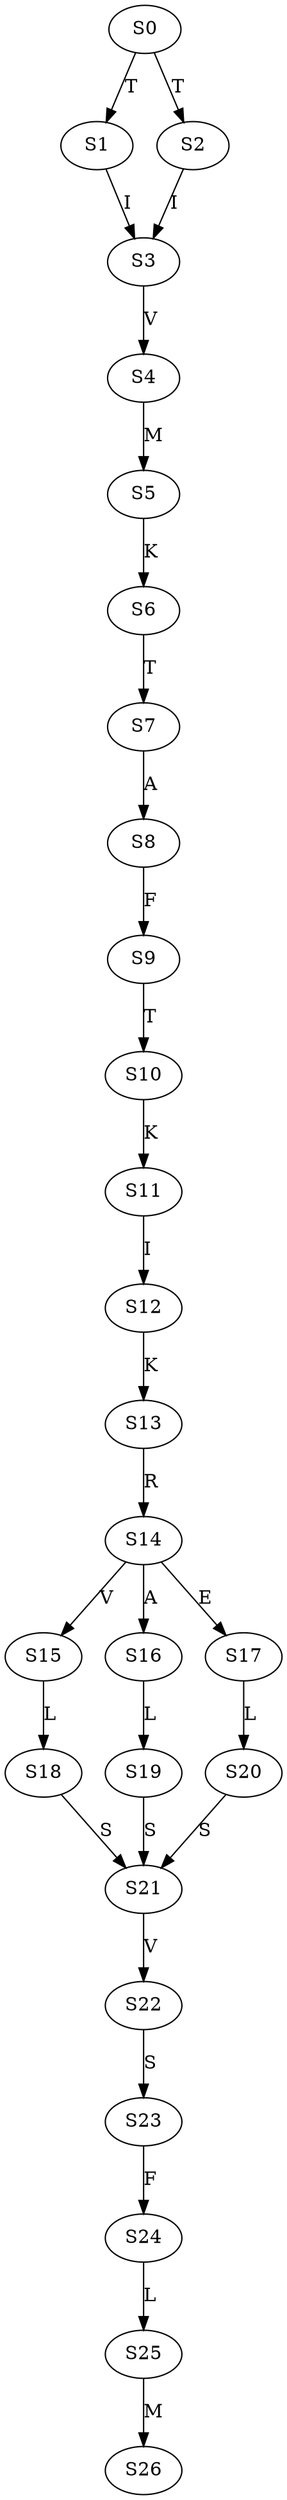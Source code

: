 strict digraph  {
	S0 -> S1 [ label = T ];
	S0 -> S2 [ label = T ];
	S1 -> S3 [ label = I ];
	S2 -> S3 [ label = I ];
	S3 -> S4 [ label = V ];
	S4 -> S5 [ label = M ];
	S5 -> S6 [ label = K ];
	S6 -> S7 [ label = T ];
	S7 -> S8 [ label = A ];
	S8 -> S9 [ label = F ];
	S9 -> S10 [ label = T ];
	S10 -> S11 [ label = K ];
	S11 -> S12 [ label = I ];
	S12 -> S13 [ label = K ];
	S13 -> S14 [ label = R ];
	S14 -> S15 [ label = V ];
	S14 -> S16 [ label = A ];
	S14 -> S17 [ label = E ];
	S15 -> S18 [ label = L ];
	S16 -> S19 [ label = L ];
	S17 -> S20 [ label = L ];
	S18 -> S21 [ label = S ];
	S19 -> S21 [ label = S ];
	S20 -> S21 [ label = S ];
	S21 -> S22 [ label = V ];
	S22 -> S23 [ label = S ];
	S23 -> S24 [ label = F ];
	S24 -> S25 [ label = L ];
	S25 -> S26 [ label = M ];
}
